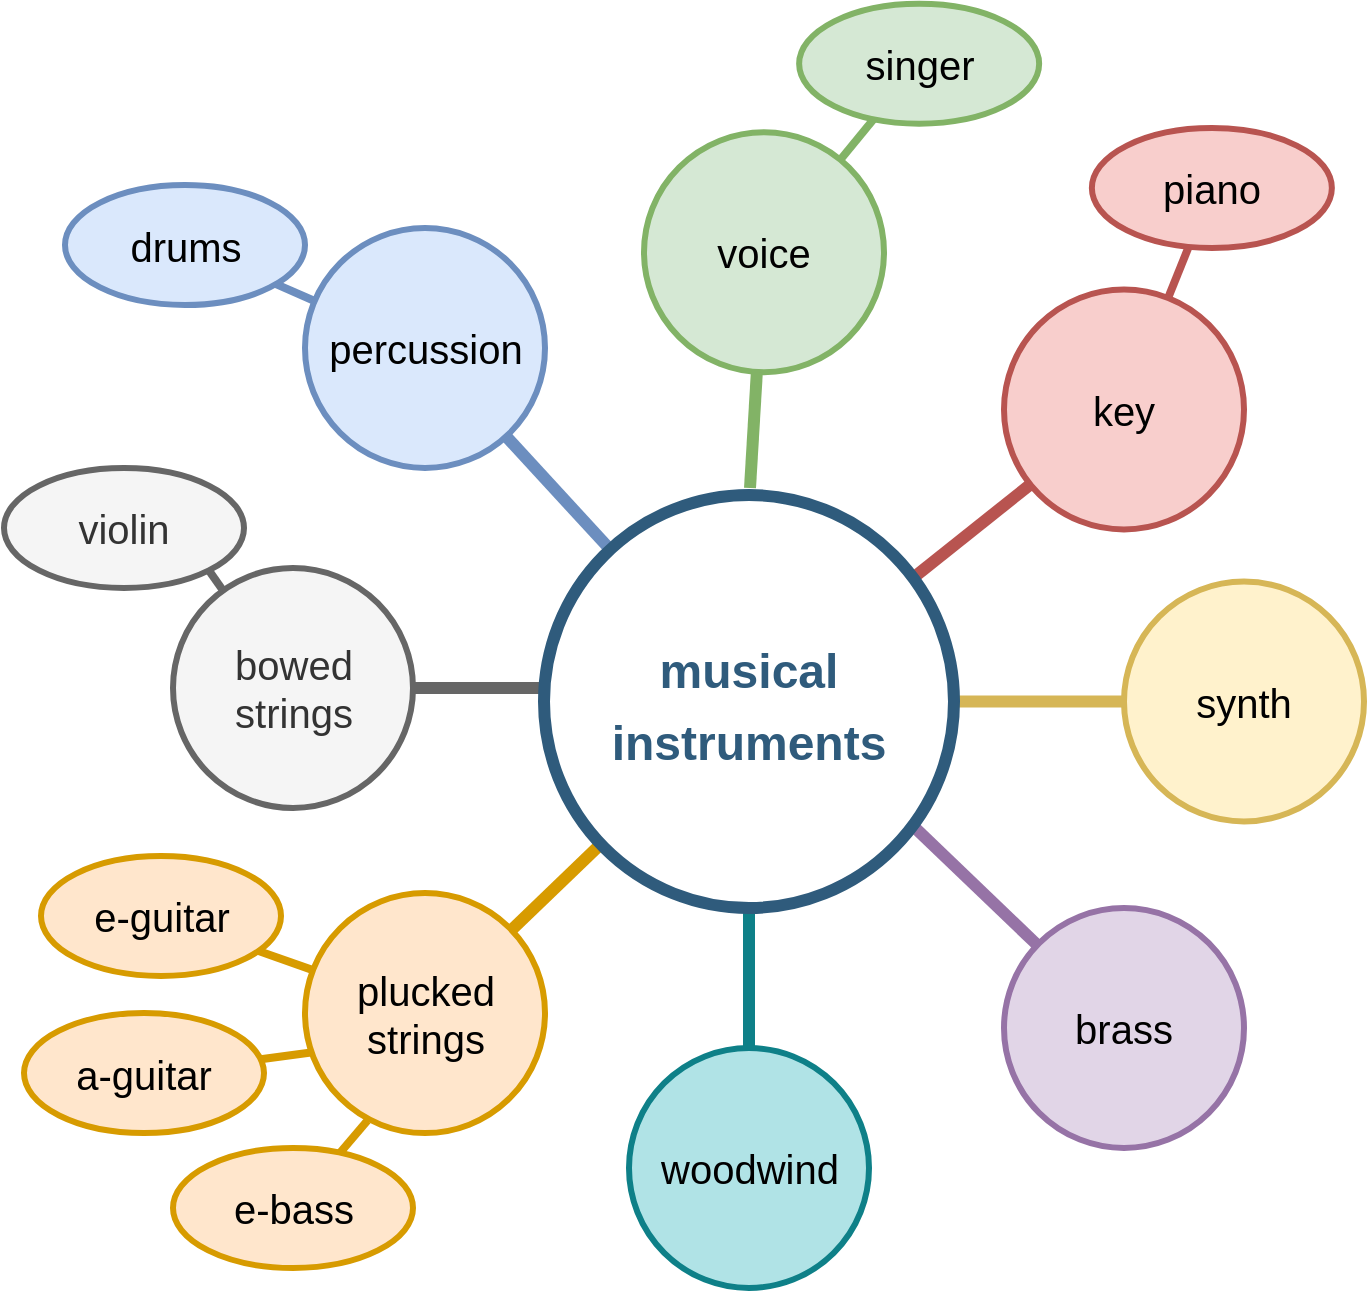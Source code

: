 <mxfile version="20.4.1" type="device"><diagram id="6a731a19-8d31-9384-78a2-239565b7b9f0" name="Page-1"><mxGraphModel dx="2031" dy="1171" grid="1" gridSize="10" guides="1" tooltips="1" connect="1" arrows="1" fold="1" page="1" pageScale="1" pageWidth="1169" pageHeight="827" background="none" math="0" shadow="0"><root><mxCell id="0"/><mxCell id="1" parent="0"/><mxCell id="LoPF3OnZiZarkzuxnogG-1545" value="" style="rounded=1;orthogonalLoop=1;jettySize=auto;html=1;endArrow=none;endFill=0;fillColor=#dae8fc;strokeColor=#6c8ebf;strokeWidth=4;" parent="1" source="1350" target="LoPF3OnZiZarkzuxnogG-1544" edge="1"><mxGeometry relative="1" as="geometry"/></mxCell><mxCell id="1350" value="percussion" style="ellipse;whiteSpace=wrap;html=1;shadow=0;fontFamily=Helvetica;fontSize=20;align=center;strokeWidth=3;fillColor=#dae8fc;strokeColor=#6c8ebf;rounded=1;" parent="1" vertex="1"><mxGeometry x="780.5" y="540" width="120" height="120" as="geometry"/></mxCell><mxCell id="1359" style="endArrow=none;strokeWidth=6;strokeColor=#6c8ebf;html=1;rounded=1;fillColor=#dae8fc;" parent="1" source="1515" target="1350" edge="1"><mxGeometry relative="1" as="geometry"/></mxCell><mxCell id="LoPF3OnZiZarkzuxnogG-1544" value="drums" style="ellipse;whiteSpace=wrap;html=1;fontSize=20;fillColor=#dae8fc;strokeColor=#6c8ebf;shadow=0;strokeWidth=3;rounded=1;" parent="1" vertex="1"><mxGeometry x="660.5" y="518.5" width="120" height="60" as="geometry"/></mxCell><mxCell id="LoPF3OnZiZarkzuxnogG-1553" value="&lt;div&gt;bowed&lt;/div&gt;&lt;div&gt;strings&lt;br&gt;&lt;/div&gt;" style="ellipse;whiteSpace=wrap;html=1;shadow=0;fontFamily=Helvetica;fontSize=20;align=center;strokeWidth=3;fillColor=#f5f5f5;strokeColor=#666666;rounded=1;fontColor=#333333;" parent="1" vertex="1"><mxGeometry x="714.5" y="710" width="120" height="120" as="geometry"/></mxCell><mxCell id="LoPF3OnZiZarkzuxnogG-1569" style="endArrow=none;strokeWidth=6;strokeColor=#666666;html=1;rounded=1;fillColor=#f5f5f5;entryX=1;entryY=0.5;entryDx=0;entryDy=0;" parent="1" target="LoPF3OnZiZarkzuxnogG-1553" edge="1"><mxGeometry relative="1" as="geometry"><mxPoint x="900" y="770" as="sourcePoint"/><mxPoint x="678.504" y="564.005" as="targetPoint"/></mxGeometry></mxCell><mxCell id="LoPF3OnZiZarkzuxnogG-1572" value="violin" style="ellipse;whiteSpace=wrap;html=1;fontSize=20;fillColor=#f5f5f5;strokeColor=#666666;shadow=0;strokeWidth=3;rounded=1;fontColor=#333333;" parent="1" vertex="1"><mxGeometry x="630" y="660" width="120" height="60" as="geometry"/></mxCell><mxCell id="LoPF3OnZiZarkzuxnogG-1575" value="" style="rounded=1;orthogonalLoop=1;jettySize=auto;html=1;endArrow=none;endFill=0;fillColor=#f5f5f5;strokeColor=#666666;strokeWidth=4;entryX=1;entryY=1;entryDx=0;entryDy=0;" parent="1" source="LoPF3OnZiZarkzuxnogG-1553" target="LoPF3OnZiZarkzuxnogG-1572" edge="1"><mxGeometry relative="1" as="geometry"><mxPoint x="736.741" y="773.755" as="sourcePoint"/><mxPoint x="633.695" y="744.796" as="targetPoint"/></mxGeometry></mxCell><mxCell id="LoPF3OnZiZarkzuxnogG-1576" value="" style="rounded=1;orthogonalLoop=1;jettySize=auto;html=1;endArrow=none;endFill=0;fillColor=#ffe6cc;strokeColor=#d79b00;strokeWidth=4;exitX=0.033;exitY=0.663;exitDx=0;exitDy=0;exitPerimeter=0;" parent="1" source="LoPF3OnZiZarkzuxnogG-1577" target="LoPF3OnZiZarkzuxnogG-1589" edge="1"><mxGeometry relative="1" as="geometry"/></mxCell><mxCell id="LoPF3OnZiZarkzuxnogG-1577" value="&lt;div&gt;plucked&lt;/div&gt;&lt;div&gt;strings&lt;br&gt;&lt;/div&gt;" style="ellipse;whiteSpace=wrap;html=1;shadow=0;fontFamily=Helvetica;fontSize=20;align=center;strokeWidth=3;fillColor=#ffe6cc;strokeColor=#d79b00;rounded=1;" parent="1" vertex="1"><mxGeometry x="780.5" y="872.55" width="120" height="120" as="geometry"/></mxCell><mxCell id="LoPF3OnZiZarkzuxnogG-1578" style="endArrow=none;strokeWidth=6;strokeColor=#d79b00;html=1;rounded=1;fillColor=#ffe6cc;" parent="1" source="1515" target="LoPF3OnZiZarkzuxnogG-1577" edge="1"><mxGeometry relative="1" as="geometry"><mxPoint x="752.509" y="1438.484" as="sourcePoint"/></mxGeometry></mxCell><mxCell id="LoPF3OnZiZarkzuxnogG-1589" value="a-guitar" style="ellipse;whiteSpace=wrap;html=1;fontSize=20;fillColor=#ffe6cc;strokeColor=#d79b00;shadow=0;strokeWidth=3;rounded=1;" parent="1" vertex="1"><mxGeometry x="640" y="932.55" width="120" height="60" as="geometry"/></mxCell><mxCell id="LoPF3OnZiZarkzuxnogG-1590" style="edgeStyle=none;rounded=1;orthogonalLoop=1;jettySize=auto;html=1;endArrow=none;endFill=0;strokeColor=#d79b00;strokeWidth=4;fillColor=#ffe6cc;entryX=0.033;entryY=0.321;entryDx=0;entryDy=0;entryPerimeter=0;" parent="1" source="LoPF3OnZiZarkzuxnogG-1591" target="LoPF3OnZiZarkzuxnogG-1577" edge="1"><mxGeometry relative="1" as="geometry"/></mxCell><mxCell id="LoPF3OnZiZarkzuxnogG-1591" value="e-guitar" style="ellipse;whiteSpace=wrap;html=1;fontSize=20;fillColor=#ffe6cc;strokeColor=#d79b00;shadow=0;strokeWidth=3;rounded=1;" parent="1" vertex="1"><mxGeometry x="648.5" y="854" width="120" height="60" as="geometry"/></mxCell><mxCell id="LoPF3OnZiZarkzuxnogG-1594" value="" style="rounded=1;orthogonalLoop=1;jettySize=auto;html=1;endArrow=none;endFill=0;fillColor=#ffe6cc;strokeColor=#d79b00;strokeWidth=4;exitX=0.26;exitY=0.948;exitDx=0;exitDy=0;exitPerimeter=0;" parent="1" source="LoPF3OnZiZarkzuxnogG-1577" target="LoPF3OnZiZarkzuxnogG-1595" edge="1"><mxGeometry relative="1" as="geometry"><mxPoint x="642.791" y="1071.498" as="sourcePoint"/></mxGeometry></mxCell><mxCell id="LoPF3OnZiZarkzuxnogG-1595" value="e-bass" style="ellipse;whiteSpace=wrap;html=1;fontSize=20;fillColor=#ffe6cc;strokeColor=#d79b00;shadow=0;strokeWidth=3;rounded=1;" parent="1" vertex="1"><mxGeometry x="714.5" y="1000" width="120" height="60" as="geometry"/></mxCell><mxCell id="LoPF3OnZiZarkzuxnogG-1597" value="voice" style="ellipse;whiteSpace=wrap;html=1;shadow=0;fontFamily=Helvetica;fontSize=20;align=center;strokeWidth=3;fillColor=#d5e8d4;strokeColor=#82b366;rounded=1;" parent="1" vertex="1"><mxGeometry x="950.0" y="492.13" width="120" height="120" as="geometry"/></mxCell><mxCell id="LoPF3OnZiZarkzuxnogG-1598" style="endArrow=none;strokeWidth=6;strokeColor=#82b366;html=1;rounded=1;fillColor=#d5e8d4;" parent="1" target="LoPF3OnZiZarkzuxnogG-1597" edge="1"><mxGeometry relative="1" as="geometry"><mxPoint x="1003" y="670" as="sourcePoint"/></mxGeometry></mxCell><mxCell id="LoPF3OnZiZarkzuxnogG-1604" style="edgeStyle=none;rounded=1;orthogonalLoop=1;jettySize=auto;html=1;endArrow=none;endFill=0;strokeColor=#82b366;strokeWidth=4;fillColor=#d5e8d4;" parent="1" source="LoPF3OnZiZarkzuxnogG-1605" target="LoPF3OnZiZarkzuxnogG-1597" edge="1"><mxGeometry relative="1" as="geometry"/></mxCell><mxCell id="LoPF3OnZiZarkzuxnogG-1605" value="singer" style="ellipse;whiteSpace=wrap;html=1;fontSize=20;fillColor=#d5e8d4;strokeColor=#82b366;shadow=0;strokeWidth=3;rounded=1;" parent="1" vertex="1"><mxGeometry x="1027.57" y="427.88" width="120" height="60" as="geometry"/></mxCell><mxCell id="LoPF3OnZiZarkzuxnogG-1614" value="" style="rounded=1;orthogonalLoop=1;jettySize=auto;html=1;endArrow=none;endFill=0;fillColor=#f8cecc;strokeColor=#b85450;strokeWidth=4;" parent="1" source="LoPF3OnZiZarkzuxnogG-1615" target="LoPF3OnZiZarkzuxnogG-1621" edge="1"><mxGeometry relative="1" as="geometry"/></mxCell><mxCell id="LoPF3OnZiZarkzuxnogG-1615" value="key" style="ellipse;whiteSpace=wrap;html=1;shadow=0;fontFamily=Helvetica;fontSize=20;align=center;strokeWidth=3;fillColor=#f8cecc;strokeColor=#b85450;rounded=1;" parent="1" vertex="1"><mxGeometry x="1130" y="570.75" width="120" height="120" as="geometry"/></mxCell><mxCell id="LoPF3OnZiZarkzuxnogG-1616" style="endArrow=none;strokeWidth=6;strokeColor=#b85450;html=1;rounded=1;fillColor=#f8cecc;exitX=0.91;exitY=0.193;exitDx=0;exitDy=0;exitPerimeter=0;" parent="1" source="1515" target="LoPF3OnZiZarkzuxnogG-1615" edge="1"><mxGeometry relative="1" as="geometry"><mxPoint x="1090" y="710" as="sourcePoint"/></mxGeometry></mxCell><mxCell id="LoPF3OnZiZarkzuxnogG-1621" value="piano" style="ellipse;whiteSpace=wrap;html=1;fontSize=20;fillColor=#f8cecc;strokeColor=#b85450;shadow=0;strokeWidth=3;rounded=1;" parent="1" vertex="1"><mxGeometry x="1173.93" y="490.0" width="120" height="60" as="geometry"/></mxCell><mxCell id="LoPF3OnZiZarkzuxnogG-1629" value="synth" style="ellipse;whiteSpace=wrap;html=1;shadow=0;fontFamily=Helvetica;fontSize=20;align=center;strokeWidth=3;fillColor=#fff2cc;strokeColor=#d6b656;rounded=1;" parent="1" vertex="1"><mxGeometry x="1190" y="716.75" width="120" height="120" as="geometry"/></mxCell><mxCell id="LoPF3OnZiZarkzuxnogG-1630" style="endArrow=none;strokeWidth=6;strokeColor=#d6b656;html=1;rounded=1;fillColor=#fff2cc;exitX=1;exitY=0.5;exitDx=0;exitDy=0;" parent="1" source="1515" target="LoPF3OnZiZarkzuxnogG-1629" edge="1"><mxGeometry relative="1" as="geometry"><mxPoint x="1110" y="777" as="sourcePoint"/></mxGeometry></mxCell><mxCell id="LoPF3OnZiZarkzuxnogG-1635" value="brass" style="ellipse;whiteSpace=wrap;html=1;shadow=0;fontFamily=Helvetica;fontSize=20;align=center;strokeWidth=3;fillColor=#e1d5e7;strokeColor=#9673a6;rounded=1;" parent="1" vertex="1"><mxGeometry x="1130" y="880" width="120" height="120" as="geometry"/></mxCell><mxCell id="LoPF3OnZiZarkzuxnogG-1636" style="endArrow=none;strokeWidth=6;strokeColor=#9673a6;html=1;rounded=1;fillColor=#e1d5e7;exitX=0.9;exitY=0.801;exitDx=0;exitDy=0;exitPerimeter=0;" parent="1" source="1515" target="LoPF3OnZiZarkzuxnogG-1635" edge="1"><mxGeometry relative="1" as="geometry"><mxPoint x="1269.999" y="1171.501" as="sourcePoint"/></mxGeometry></mxCell><mxCell id="LoPF3OnZiZarkzuxnogG-1643" value="woodwind" style="ellipse;whiteSpace=wrap;html=1;shadow=0;fontFamily=Helvetica;fontSize=20;align=center;strokeWidth=3;fillColor=#b0e3e6;rounded=1;strokeColor=#0e8088;" parent="1" vertex="1"><mxGeometry x="942.5" y="950" width="120" height="120" as="geometry"/></mxCell><mxCell id="LoPF3OnZiZarkzuxnogG-1644" style="endArrow=none;strokeWidth=6;html=1;rounded=1;fillColor=#b0e3e6;strokeColor=#0e8088;exitX=0.5;exitY=1;exitDx=0;exitDy=0;" parent="1" target="LoPF3OnZiZarkzuxnogG-1643" edge="1" source="1515"><mxGeometry relative="1" as="geometry"><mxPoint x="1010" y="920" as="sourcePoint"/></mxGeometry></mxCell><mxCell id="1515" value="&lt;font style=&quot;font-size: 24px;&quot;&gt;musical instruments&lt;/font&gt;" style="ellipse;whiteSpace=wrap;html=1;shadow=0;fontFamily=Helvetica;fontSize=30;fontColor=#2F5B7C;align=center;strokeColor=#2F5B7C;strokeWidth=6;fillColor=#FFFFFF;fontStyle=1;gradientColor=none;rounded=1;" parent="1" vertex="1"><mxGeometry x="900" y="673.5" width="205" height="206.5" as="geometry"/></mxCell></root></mxGraphModel></diagram></mxfile>